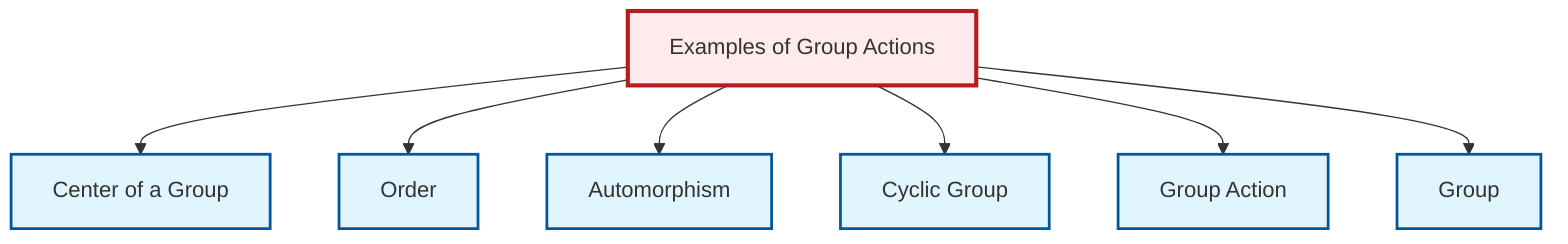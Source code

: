 graph TD
    classDef definition fill:#e1f5fe,stroke:#01579b,stroke-width:2px
    classDef theorem fill:#f3e5f5,stroke:#4a148c,stroke-width:2px
    classDef axiom fill:#fff3e0,stroke:#e65100,stroke-width:2px
    classDef example fill:#e8f5e9,stroke:#1b5e20,stroke-width:2px
    classDef current fill:#ffebee,stroke:#b71c1c,stroke-width:3px
    def-order["Order"]:::definition
    def-group-action["Group Action"]:::definition
    def-cyclic-group["Cyclic Group"]:::definition
    def-group["Group"]:::definition
    def-automorphism["Automorphism"]:::definition
    ex-group-action-examples["Examples of Group Actions"]:::example
    def-center-of-group["Center of a Group"]:::definition
    ex-group-action-examples --> def-center-of-group
    ex-group-action-examples --> def-order
    ex-group-action-examples --> def-automorphism
    ex-group-action-examples --> def-cyclic-group
    ex-group-action-examples --> def-group-action
    ex-group-action-examples --> def-group
    class ex-group-action-examples current